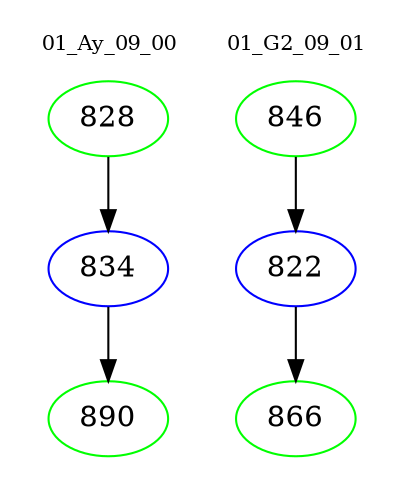 digraph{
subgraph cluster_0 {
color = white
label = "01_Ay_09_00";
fontsize=10;
T0_828 [label="828", color="green"]
T0_828 -> T0_834 [color="black"]
T0_834 [label="834", color="blue"]
T0_834 -> T0_890 [color="black"]
T0_890 [label="890", color="green"]
}
subgraph cluster_1 {
color = white
label = "01_G2_09_01";
fontsize=10;
T1_846 [label="846", color="green"]
T1_846 -> T1_822 [color="black"]
T1_822 [label="822", color="blue"]
T1_822 -> T1_866 [color="black"]
T1_866 [label="866", color="green"]
}
}
